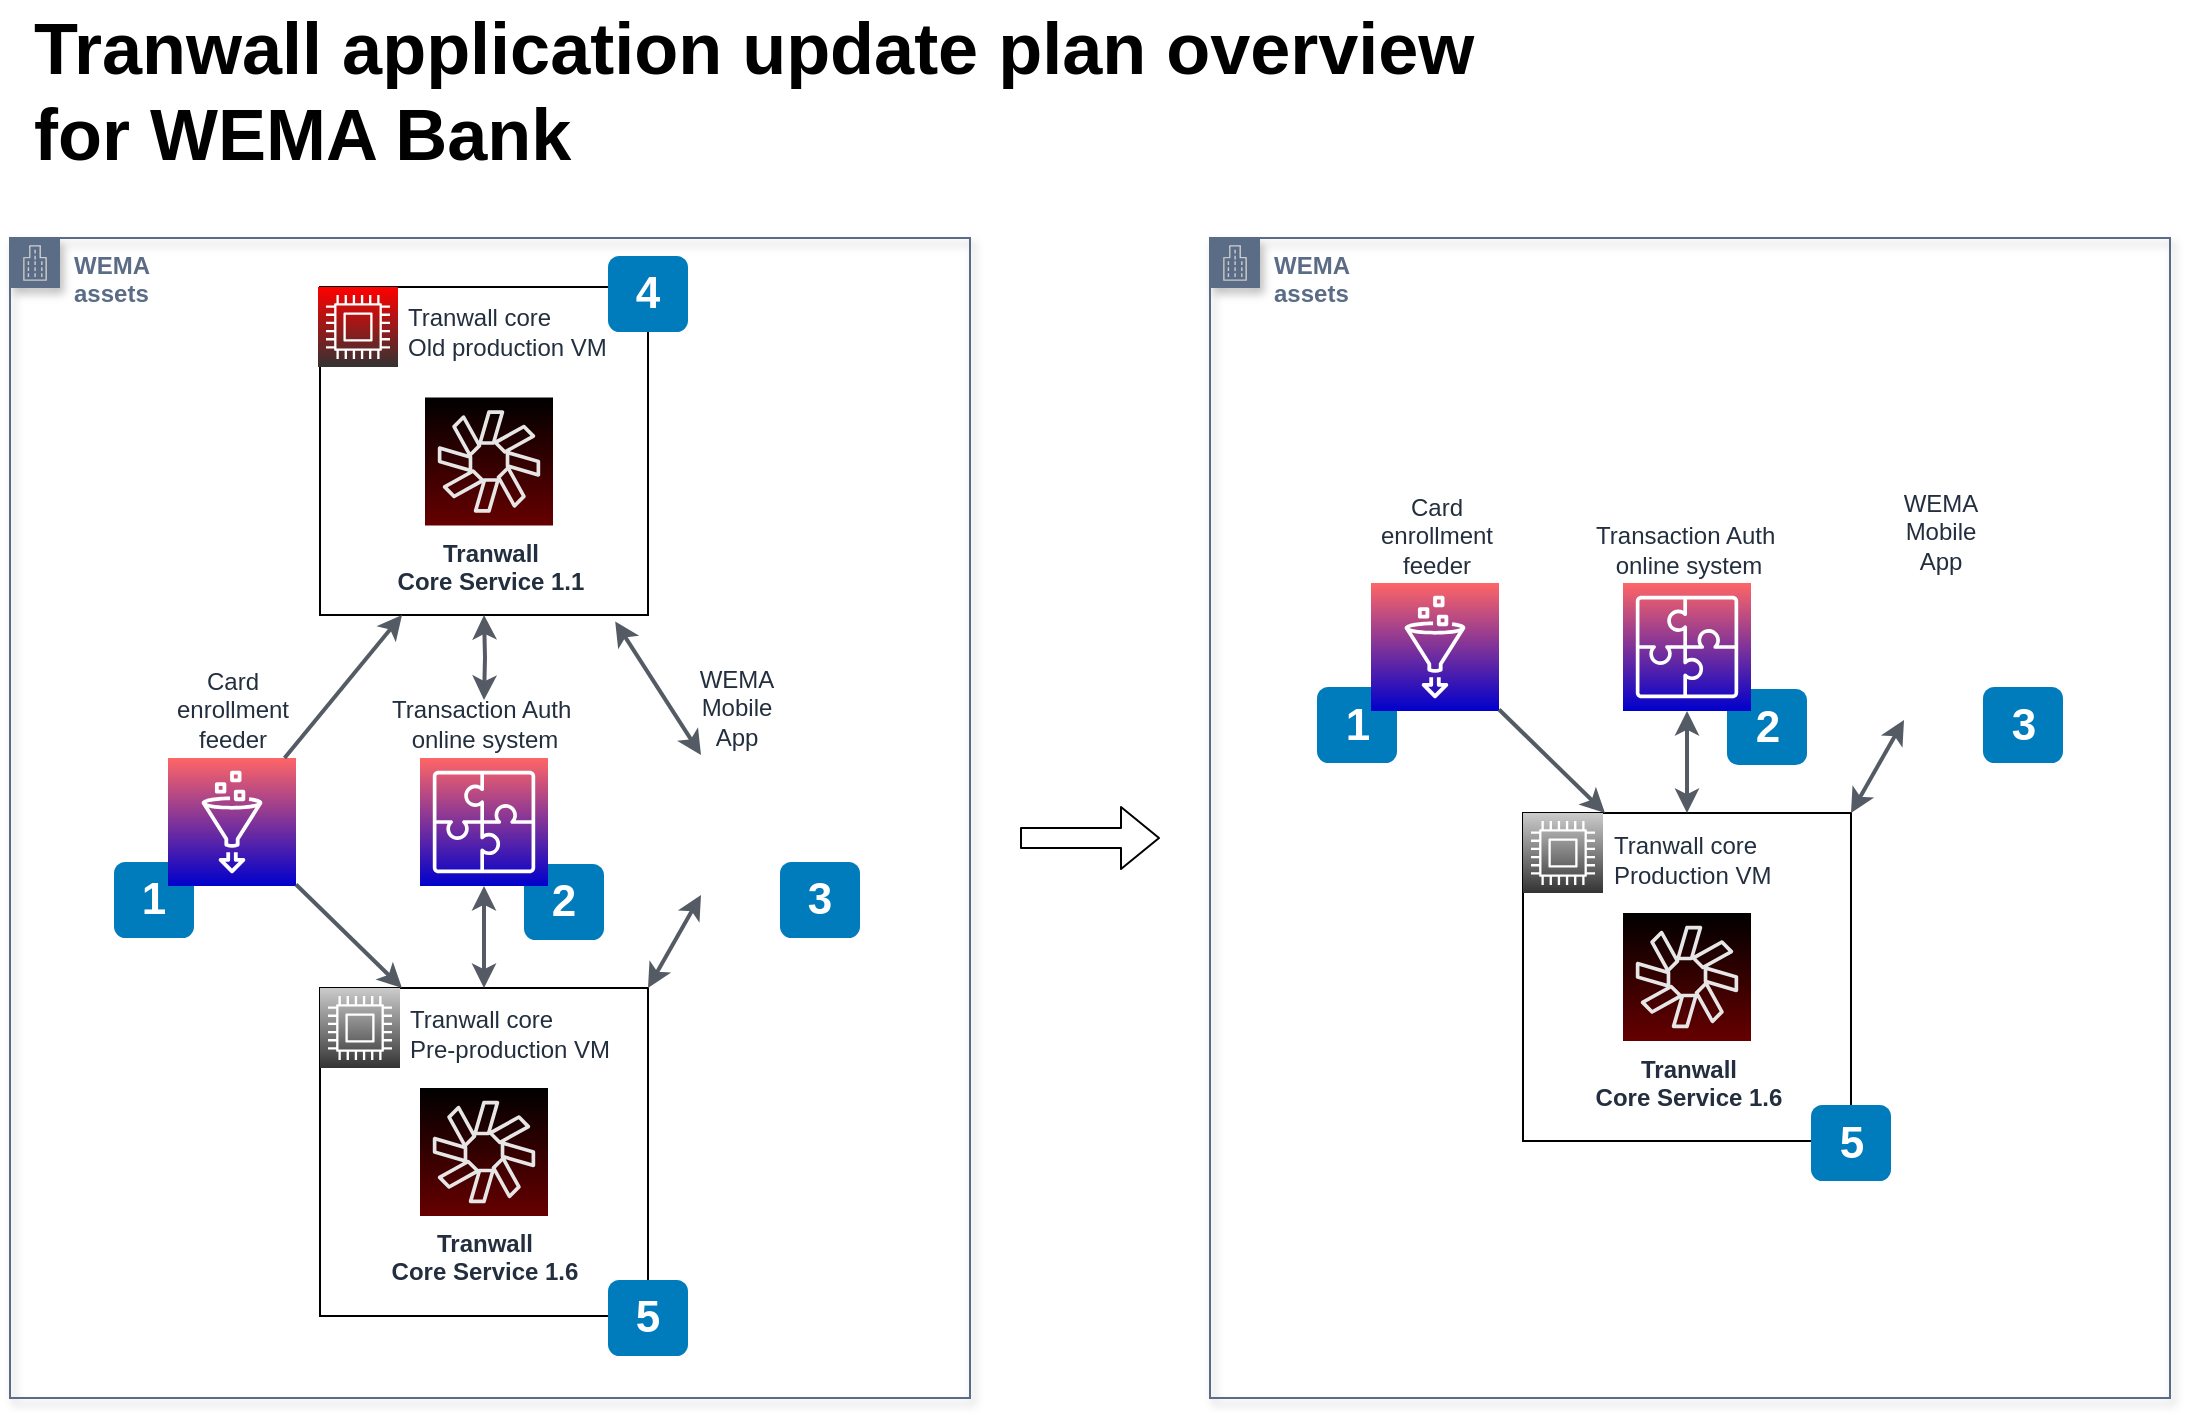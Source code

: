 <mxfile version="13.1.0" type="github">
  <diagram id="IBaJy11QaVMjjwJFgBuy" name="Page-1">
    <mxGraphModel dx="1294" dy="1143" grid="1" gridSize="10" guides="1" tooltips="1" connect="1" arrows="1" fold="1" page="1" pageScale="1" pageWidth="1169" pageHeight="827" math="0" shadow="0">
      <root>
        <mxCell id="0" />
        <mxCell id="1" parent="0" />
        <mxCell id="nzf0ck4mSkzZNCcZiq0Q-44" value="WEMA&lt;br&gt;assets" style="points=[[0,0],[0.25,0],[0.5,0],[0.75,0],[1,0],[1,0.25],[1,0.5],[1,0.75],[1,1],[0.75,1],[0.5,1],[0.25,1],[0,1],[0,0.75],[0,0.5],[0,0.25]];outlineConnect=0;gradientColor=#ffffff;html=1;whiteSpace=wrap;fontSize=12;fontStyle=1;shape=mxgraph.aws4.group;grIcon=mxgraph.aws4.group_corporate_data_center;strokeColor=#5A6C86;fillColor=none;verticalAlign=top;align=left;spacingLeft=30;fontColor=#5A6C86;dashed=0;shadow=1;" parent="1" vertex="1">
          <mxGeometry x="40" y="159" width="480" height="580" as="geometry" />
        </mxCell>
        <mxCell id="nzf0ck4mSkzZNCcZiq0Q-11" value="" style="whiteSpace=wrap;html=1;dashed=0;fontColor=#AAB7B8;fontStyle=0;align=left;verticalAlign=top;strokeColor=#000000;fillColor=none;gradientColor=none;spacingLeft=30;aspect=fixed;" parent="1" vertex="1">
          <mxGeometry x="195" y="183.5" width="164" height="164" as="geometry" />
        </mxCell>
        <mxCell id="nzf0ck4mSkzZNCcZiq0Q-15" value="2" style="rounded=1;whiteSpace=wrap;html=1;fillColor=#007CBD;strokeColor=none;fontColor=#FFFFFF;fontStyle=1;fontSize=22;" parent="1" vertex="1">
          <mxGeometry x="297" y="472" width="40" height="38" as="geometry" />
        </mxCell>
        <mxCell id="nzf0ck4mSkzZNCcZiq0Q-46" value="WEMA&lt;br&gt;assets" style="points=[[0,0],[0.25,0],[0.5,0],[0.75,0],[1,0],[1,0.25],[1,0.5],[1,0.75],[1,1],[0.75,1],[0.5,1],[0.25,1],[0,1],[0,0.75],[0,0.5],[0,0.25]];outlineConnect=0;gradientColor=#ffffff;html=1;whiteSpace=wrap;fontSize=12;fontStyle=1;shape=mxgraph.aws4.group;grIcon=mxgraph.aws4.group_corporate_data_center;strokeColor=#5A6C86;fillColor=none;verticalAlign=top;align=left;spacingLeft=30;fontColor=#5A6C86;dashed=0;shadow=1;" parent="1" vertex="1">
          <mxGeometry x="640" y="159" width="480" height="580" as="geometry" />
        </mxCell>
        <mxCell id="nzf0ck4mSkzZNCcZiq0Q-2" value="Tranwall application update plan overview &lt;br&gt;for WEMA Bank&lt;div style=&quot;font-size: 36px&quot;&gt;&lt;/div&gt;" style="text;html=1;resizable=0;points=[];autosize=1;align=left;verticalAlign=top;spacingTop=-4;fontSize=36;fontStyle=1" parent="1" vertex="1">
          <mxGeometry x="50" y="40" width="740" height="90" as="geometry" />
        </mxCell>
        <mxCell id="nzf0ck4mSkzZNCcZiq0Q-4" value="" style="whiteSpace=wrap;html=1;dashed=0;fontColor=#AAB7B8;fontStyle=0;align=left;verticalAlign=top;strokeColor=#000000;fillColor=none;gradientColor=none;spacingLeft=30;aspect=fixed;" parent="1" vertex="1">
          <mxGeometry x="195" y="534" width="164" height="164" as="geometry" />
        </mxCell>
        <mxCell id="nzf0ck4mSkzZNCcZiq0Q-5" value="Tranwall core&lt;br&gt;&lt;span style=&quot;text-align: left&quot;&gt;Pre-production VM&lt;br&gt;&lt;/span&gt;" style="outlineConnect=0;fontColor=#232F3E;gradientColor=#CCCCCC;gradientDirection=north;fillColor=#333333;strokeColor=#ffffff;dashed=0;verticalLabelPosition=middle;verticalAlign=middle;align=left;html=1;fontSize=12;fontStyle=0;aspect=fixed;shape=mxgraph.aws4.resourceIcon;resIcon=mxgraph.aws4.compute;labelPosition=right;spacing=5;spacingBottom=-6;" parent="1" vertex="1">
          <mxGeometry x="195" y="534" width="40" height="40" as="geometry" />
        </mxCell>
        <mxCell id="nzf0ck4mSkzZNCcZiq0Q-7" value="4" style="rounded=1;whiteSpace=wrap;html=1;fillColor=#007CBD;strokeColor=none;fontColor=#FFFFFF;fontStyle=1;fontSize=22;" parent="1" vertex="1">
          <mxGeometry x="339" y="168" width="40" height="38" as="geometry" />
        </mxCell>
        <mxCell id="nzf0ck4mSkzZNCcZiq0Q-8" value="&lt;span style=&quot;text-align: left&quot;&gt;&lt;b&gt;Tranwall&lt;br&gt;Core Service 1.6&lt;/b&gt;&lt;/span&gt;" style="outlineConnect=0;fontColor=#232F3E;gradientColor=#000000;gradientDirection=north;fillColor=#660000;strokeColor=#E6E6E6;dashed=0;verticalLabelPosition=bottom;verticalAlign=top;align=center;html=1;fontSize=12;fontStyle=0;aspect=fixed;shape=mxgraph.aws4.resourceIcon;resIcon=mxgraph.aws4.chime;shadow=0;" parent="1" vertex="1">
          <mxGeometry x="245" y="584" width="64" height="64" as="geometry" />
        </mxCell>
        <mxCell id="nzf0ck4mSkzZNCcZiq0Q-10" value="1" style="rounded=1;whiteSpace=wrap;html=1;fillColor=#007CBD;strokeColor=none;fontColor=#FFFFFF;fontStyle=1;fontSize=22;" parent="1" vertex="1">
          <mxGeometry x="92" y="471" width="40" height="38" as="geometry" />
        </mxCell>
        <mxCell id="nzf0ck4mSkzZNCcZiq0Q-13" value="Tranwall core&lt;br&gt;&lt;span style=&quot;text-align: left&quot;&gt;Old production VM&lt;br&gt;&lt;/span&gt;" style="outlineConnect=0;fontColor=#232F3E;gradientColor=#FF0000;gradientDirection=north;fillColor=#333333;strokeColor=#ffffff;dashed=0;verticalLabelPosition=middle;verticalAlign=middle;align=left;html=1;fontSize=12;fontStyle=0;aspect=fixed;shape=mxgraph.aws4.resourceIcon;resIcon=mxgraph.aws4.compute;labelPosition=right;spacing=5;spacingBottom=-5;" parent="1" vertex="1">
          <mxGeometry x="194" y="183.5" width="40" height="40" as="geometry" />
        </mxCell>
        <mxCell id="nzf0ck4mSkzZNCcZiq0Q-16" value="Transaction Auth&amp;nbsp;&lt;br&gt;online system" style="outlineConnect=0;fontColor=#232F3E;gradientColor=#FF6666;gradientDirection=north;fillColor=#0000CC;strokeColor=#ffffff;dashed=0;verticalLabelPosition=top;verticalAlign=bottom;align=center;html=1;fontSize=12;fontStyle=0;aspect=fixed;shape=mxgraph.aws4.resourceIcon;resIcon=mxgraph.aws4.application_integration;labelPosition=center;" parent="1" vertex="1">
          <mxGeometry x="245" y="419" width="64" height="64" as="geometry" />
        </mxCell>
        <mxCell id="nzf0ck4mSkzZNCcZiq0Q-18" value="" style="edgeStyle=orthogonalEdgeStyle;rounded=0;orthogonalLoop=1;jettySize=auto;html=1;strokeColor=#545B64;strokeWidth=2;endFill=1;endArrow=classic;startArrow=classic;startFill=1;entryX=0.5;entryY=1;entryDx=0;entryDy=0;" parent="1" edge="1" target="nzf0ck4mSkzZNCcZiq0Q-11">
          <mxGeometry relative="1" as="geometry">
            <mxPoint x="277" y="390" as="sourcePoint" />
            <mxPoint x="219" y="348" as="targetPoint" />
            <Array as="points" />
          </mxGeometry>
        </mxCell>
        <mxCell id="nzf0ck4mSkzZNCcZiq0Q-20" value="&lt;span style=&quot;text-align: left&quot;&gt;&lt;b&gt;Tranwall&lt;br&gt;Core Service 1.1&lt;/b&gt;&lt;/span&gt;" style="outlineConnect=0;fontColor=#232F3E;gradientColor=#000000;gradientDirection=north;fillColor=#660000;strokeColor=#E6E6E6;dashed=0;verticalLabelPosition=bottom;verticalAlign=top;align=center;html=1;fontSize=12;fontStyle=0;aspect=fixed;shape=mxgraph.aws4.resourceIcon;resIcon=mxgraph.aws4.chime;shadow=0;" parent="1" vertex="1">
          <mxGeometry x="247.5" y="238.75" width="64" height="64" as="geometry" />
        </mxCell>
        <mxCell id="nzf0ck4mSkzZNCcZiq0Q-23" value="3" style="rounded=1;whiteSpace=wrap;html=1;fillColor=#007CBD;strokeColor=none;fontColor=#FFFFFF;fontStyle=1;fontSize=22;" parent="1" vertex="1">
          <mxGeometry x="425" y="471" width="40" height="38" as="geometry" />
        </mxCell>
        <mxCell id="nzf0ck4mSkzZNCcZiq0Q-28" value="" style="rounded=0;orthogonalLoop=1;jettySize=auto;html=1;strokeColor=#545B64;strokeWidth=2;endFill=1;endArrow=classic;startArrow=classic;startFill=1;entryX=0.9;entryY=1.02;entryDx=0;entryDy=0;entryPerimeter=0;exitX=0.25;exitY=0;exitDx=0;exitDy=0;" parent="1" target="nzf0ck4mSkzZNCcZiq0Q-11" edge="1" source="bFQa1tYsNeAtM3Lu0oPh-5">
          <mxGeometry relative="1" as="geometry">
            <mxPoint x="109" y="460" as="sourcePoint" />
            <mxPoint x="242.034" y="616.5" as="targetPoint" />
          </mxGeometry>
        </mxCell>
        <mxCell id="nzf0ck4mSkzZNCcZiq0Q-48" value="" style="shape=flexArrow;endArrow=classic;html=1;" parent="1" edge="1">
          <mxGeometry width="50" height="50" relative="1" as="geometry">
            <mxPoint x="545" y="459" as="sourcePoint" />
            <mxPoint x="615" y="459" as="targetPoint" />
          </mxGeometry>
        </mxCell>
        <mxCell id="bFQa1tYsNeAtM3Lu0oPh-5" value="WEMA&lt;br&gt;Mobile&lt;br&gt;App" style="shape=image;html=1;verticalAlign=bottom;verticalLabelPosition=top;imageAspect=0;aspect=fixed;image=https://cdn0.iconfinder.com/data/icons/business-660/512/283_Mobile_mobile_money_mobile_payment-128.png;dashed=0;fontColor=#232F3E;fontStyle=0;strokeColor=#ffffff;fillColor=#0000CC;gradientColor=#FF6666;gradientDirection=north;labelPosition=center;align=center;" vertex="1" parent="1">
          <mxGeometry x="368" y="417.5" width="70" height="70" as="geometry" />
        </mxCell>
        <mxCell id="bFQa1tYsNeAtM3Lu0oPh-6" value="5" style="rounded=1;whiteSpace=wrap;html=1;fillColor=#007CBD;strokeColor=none;fontColor=#FFFFFF;fontStyle=1;fontSize=22;" vertex="1" parent="1">
          <mxGeometry x="339" y="680" width="40" height="38" as="geometry" />
        </mxCell>
        <mxCell id="nzf0ck4mSkzZNCcZiq0Q-24" value="Card &lt;br&gt;enrollment&lt;br&gt;feeder" style="outlineConnect=0;fontColor=#232F3E;gradientColor=#FF6666;gradientDirection=north;fillColor=#0000CC;strokeColor=#ffffff;dashed=0;verticalLabelPosition=top;verticalAlign=bottom;align=center;html=1;fontSize=12;fontStyle=0;aspect=fixed;shape=mxgraph.aws4.resourceIcon;resIcon=mxgraph.aws4.glue;labelPosition=center;" parent="1" vertex="1">
          <mxGeometry x="119" y="419" width="64" height="64" as="geometry" />
        </mxCell>
        <mxCell id="bFQa1tYsNeAtM3Lu0oPh-10" value="" style="rounded=0;orthogonalLoop=1;jettySize=auto;html=1;strokeColor=#545B64;strokeWidth=2;endFill=1;endArrow=classic;startArrow=none;startFill=0;entryX=0.25;entryY=1;entryDx=0;entryDy=0;" edge="1" parent="1" source="nzf0ck4mSkzZNCcZiq0Q-24" target="nzf0ck4mSkzZNCcZiq0Q-11">
          <mxGeometry relative="1" as="geometry">
            <mxPoint x="399" y="429.5" as="sourcePoint" />
            <mxPoint x="352.6" y="360.78" as="targetPoint" />
          </mxGeometry>
        </mxCell>
        <mxCell id="bFQa1tYsNeAtM3Lu0oPh-11" value="" style="rounded=0;orthogonalLoop=1;jettySize=auto;html=1;strokeColor=#545B64;strokeWidth=2;endFill=1;endArrow=classic;startArrow=none;startFill=0;entryX=0.25;entryY=0;entryDx=0;entryDy=0;" edge="1" parent="1" source="nzf0ck4mSkzZNCcZiq0Q-24" target="nzf0ck4mSkzZNCcZiq0Q-4">
          <mxGeometry relative="1" as="geometry">
            <mxPoint x="187.28" y="429" as="sourcePoint" />
            <mxPoint x="246" y="357.5" as="targetPoint" />
          </mxGeometry>
        </mxCell>
        <mxCell id="bFQa1tYsNeAtM3Lu0oPh-12" value="" style="edgeStyle=orthogonalEdgeStyle;rounded=0;orthogonalLoop=1;jettySize=auto;html=1;strokeColor=#545B64;strokeWidth=2;endFill=1;endArrow=classic;startArrow=classic;startFill=1;exitX=0.5;exitY=0;exitDx=0;exitDy=0;" edge="1" parent="1" source="nzf0ck4mSkzZNCcZiq0Q-4" target="nzf0ck4mSkzZNCcZiq0Q-16">
          <mxGeometry relative="1" as="geometry">
            <mxPoint x="287" y="400" as="sourcePoint" />
            <mxPoint x="287" y="357.5" as="targetPoint" />
            <Array as="points" />
          </mxGeometry>
        </mxCell>
        <mxCell id="bFQa1tYsNeAtM3Lu0oPh-13" value="" style="rounded=0;orthogonalLoop=1;jettySize=auto;html=1;strokeColor=#545B64;strokeWidth=2;endFill=1;endArrow=classic;startArrow=classic;startFill=1;entryX=1;entryY=0;entryDx=0;entryDy=0;exitX=0.25;exitY=1;exitDx=0;exitDy=0;" edge="1" parent="1" source="bFQa1tYsNeAtM3Lu0oPh-5" target="nzf0ck4mSkzZNCcZiq0Q-4">
          <mxGeometry relative="1" as="geometry">
            <mxPoint x="399" y="429.5" as="sourcePoint" />
            <mxPoint x="352.6" y="360.78" as="targetPoint" />
          </mxGeometry>
        </mxCell>
        <mxCell id="bFQa1tYsNeAtM3Lu0oPh-14" value="2" style="rounded=1;whiteSpace=wrap;html=1;fillColor=#007CBD;strokeColor=none;fontColor=#FFFFFF;fontStyle=1;fontSize=22;" vertex="1" parent="1">
          <mxGeometry x="898.5" y="384.5" width="40" height="38" as="geometry" />
        </mxCell>
        <mxCell id="bFQa1tYsNeAtM3Lu0oPh-15" value="" style="whiteSpace=wrap;html=1;dashed=0;fontColor=#AAB7B8;fontStyle=0;align=left;verticalAlign=top;strokeColor=#000000;fillColor=none;gradientColor=none;spacingLeft=30;aspect=fixed;" vertex="1" parent="1">
          <mxGeometry x="796.5" y="446.5" width="164" height="164" as="geometry" />
        </mxCell>
        <mxCell id="bFQa1tYsNeAtM3Lu0oPh-16" value="Tranwall core&lt;br&gt;&lt;span style=&quot;text-align: left&quot;&gt;Production VM&lt;br&gt;&lt;/span&gt;" style="outlineConnect=0;fontColor=#232F3E;gradientColor=#CCCCCC;gradientDirection=north;fillColor=#333333;strokeColor=#ffffff;dashed=0;verticalLabelPosition=middle;verticalAlign=middle;align=left;html=1;fontSize=12;fontStyle=0;aspect=fixed;shape=mxgraph.aws4.resourceIcon;resIcon=mxgraph.aws4.compute;labelPosition=right;spacing=5;spacingBottom=-6;" vertex="1" parent="1">
          <mxGeometry x="796.5" y="446.5" width="40" height="40" as="geometry" />
        </mxCell>
        <mxCell id="bFQa1tYsNeAtM3Lu0oPh-17" value="&lt;span style=&quot;text-align: left&quot;&gt;&lt;b&gt;Tranwall&lt;br&gt;Core Service 1.6&lt;/b&gt;&lt;/span&gt;" style="outlineConnect=0;fontColor=#232F3E;gradientColor=#000000;gradientDirection=north;fillColor=#660000;strokeColor=#E6E6E6;dashed=0;verticalLabelPosition=bottom;verticalAlign=top;align=center;html=1;fontSize=12;fontStyle=0;aspect=fixed;shape=mxgraph.aws4.resourceIcon;resIcon=mxgraph.aws4.chime;shadow=0;" vertex="1" parent="1">
          <mxGeometry x="846.5" y="496.5" width="64" height="64" as="geometry" />
        </mxCell>
        <mxCell id="bFQa1tYsNeAtM3Lu0oPh-18" value="1" style="rounded=1;whiteSpace=wrap;html=1;fillColor=#007CBD;strokeColor=none;fontColor=#FFFFFF;fontStyle=1;fontSize=22;" vertex="1" parent="1">
          <mxGeometry x="693.5" y="383.5" width="40" height="38" as="geometry" />
        </mxCell>
        <mxCell id="bFQa1tYsNeAtM3Lu0oPh-19" value="Transaction Auth&amp;nbsp;&lt;br&gt;online system" style="outlineConnect=0;fontColor=#232F3E;gradientColor=#FF6666;gradientDirection=north;fillColor=#0000CC;strokeColor=#ffffff;dashed=0;verticalLabelPosition=top;verticalAlign=bottom;align=center;html=1;fontSize=12;fontStyle=0;aspect=fixed;shape=mxgraph.aws4.resourceIcon;resIcon=mxgraph.aws4.application_integration;labelPosition=center;" vertex="1" parent="1">
          <mxGeometry x="846.5" y="331.5" width="64" height="64" as="geometry" />
        </mxCell>
        <mxCell id="bFQa1tYsNeAtM3Lu0oPh-20" value="3" style="rounded=1;whiteSpace=wrap;html=1;fillColor=#007CBD;strokeColor=none;fontColor=#FFFFFF;fontStyle=1;fontSize=22;" vertex="1" parent="1">
          <mxGeometry x="1026.5" y="383.5" width="40" height="38" as="geometry" />
        </mxCell>
        <mxCell id="bFQa1tYsNeAtM3Lu0oPh-21" value="WEMA&lt;br&gt;Mobile&lt;br&gt;App" style="shape=image;html=1;verticalAlign=bottom;verticalLabelPosition=top;imageAspect=0;aspect=fixed;image=https://cdn0.iconfinder.com/data/icons/business-660/512/283_Mobile_mobile_money_mobile_payment-128.png;dashed=0;fontColor=#232F3E;fontStyle=0;strokeColor=#ffffff;fillColor=#0000CC;gradientColor=#FF6666;gradientDirection=north;labelPosition=center;align=center;" vertex="1" parent="1">
          <mxGeometry x="969.5" y="330" width="70" height="70" as="geometry" />
        </mxCell>
        <mxCell id="bFQa1tYsNeAtM3Lu0oPh-22" value="5" style="rounded=1;whiteSpace=wrap;html=1;fillColor=#007CBD;strokeColor=none;fontColor=#FFFFFF;fontStyle=1;fontSize=22;" vertex="1" parent="1">
          <mxGeometry x="940.5" y="592.5" width="40" height="38" as="geometry" />
        </mxCell>
        <mxCell id="bFQa1tYsNeAtM3Lu0oPh-23" value="Card &lt;br&gt;enrollment&lt;br&gt;feeder" style="outlineConnect=0;fontColor=#232F3E;gradientColor=#FF6666;gradientDirection=north;fillColor=#0000CC;strokeColor=#ffffff;dashed=0;verticalLabelPosition=top;verticalAlign=bottom;align=center;html=1;fontSize=12;fontStyle=0;aspect=fixed;shape=mxgraph.aws4.resourceIcon;resIcon=mxgraph.aws4.glue;labelPosition=center;" vertex="1" parent="1">
          <mxGeometry x="720.5" y="331.5" width="64" height="64" as="geometry" />
        </mxCell>
        <mxCell id="bFQa1tYsNeAtM3Lu0oPh-24" value="" style="rounded=0;orthogonalLoop=1;jettySize=auto;html=1;strokeColor=#545B64;strokeWidth=2;endFill=1;endArrow=classic;startArrow=none;startFill=0;entryX=0.25;entryY=0;entryDx=0;entryDy=0;" edge="1" parent="1" source="bFQa1tYsNeAtM3Lu0oPh-23" target="bFQa1tYsNeAtM3Lu0oPh-15">
          <mxGeometry relative="1" as="geometry">
            <mxPoint x="788.78" y="341.5" as="sourcePoint" />
            <mxPoint x="847.5" y="270" as="targetPoint" />
          </mxGeometry>
        </mxCell>
        <mxCell id="bFQa1tYsNeAtM3Lu0oPh-25" value="" style="edgeStyle=orthogonalEdgeStyle;rounded=0;orthogonalLoop=1;jettySize=auto;html=1;strokeColor=#545B64;strokeWidth=2;endFill=1;endArrow=classic;startArrow=classic;startFill=1;exitX=0.5;exitY=0;exitDx=0;exitDy=0;" edge="1" parent="1" source="bFQa1tYsNeAtM3Lu0oPh-15" target="bFQa1tYsNeAtM3Lu0oPh-19">
          <mxGeometry relative="1" as="geometry">
            <mxPoint x="888.5" y="312.5" as="sourcePoint" />
            <mxPoint x="888.5" y="270" as="targetPoint" />
            <Array as="points" />
          </mxGeometry>
        </mxCell>
        <mxCell id="bFQa1tYsNeAtM3Lu0oPh-26" value="" style="rounded=0;orthogonalLoop=1;jettySize=auto;html=1;strokeColor=#545B64;strokeWidth=2;endFill=1;endArrow=classic;startArrow=classic;startFill=1;entryX=1;entryY=0;entryDx=0;entryDy=0;exitX=0.25;exitY=1;exitDx=0;exitDy=0;" edge="1" parent="1" source="bFQa1tYsNeAtM3Lu0oPh-21" target="bFQa1tYsNeAtM3Lu0oPh-15">
          <mxGeometry relative="1" as="geometry">
            <mxPoint x="1000.5" y="342" as="sourcePoint" />
            <mxPoint x="954.1" y="273.28" as="targetPoint" />
          </mxGeometry>
        </mxCell>
      </root>
    </mxGraphModel>
  </diagram>
</mxfile>
